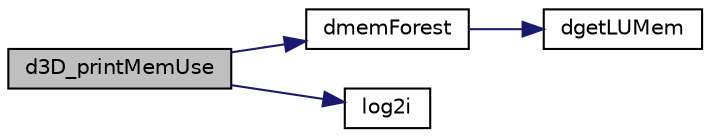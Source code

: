 digraph "d3D_printMemUse"
{
 // LATEX_PDF_SIZE
  edge [fontname="Helvetica",fontsize="10",labelfontname="Helvetica",labelfontsize="10"];
  node [fontname="Helvetica",fontsize="10",shape=record];
  rankdir="LR";
  Node1 [label="d3D_printMemUse",height=0.2,width=0.4,color="black", fillcolor="grey75", style="filled", fontcolor="black",tooltip=" "];
  Node1 -> Node2 [color="midnightblue",fontsize="10",style="solid",fontname="Helvetica"];
  Node2 [label="dmemForest",height=0.2,width=0.4,color="black", fillcolor="white", style="filled",URL="$dmemory__dist_8c.html#ab1a6f24b38bbce4c6cad8f8f0a80f8ea",tooltip=" "];
  Node2 -> Node3 [color="midnightblue",fontsize="10",style="solid",fontname="Helvetica"];
  Node3 [label="dgetLUMem",height=0.2,width=0.4,color="black", fillcolor="white", style="filled",URL="$dmemory__dist_8c.html#a5b00ba8761e2a16785182354b0db18f1",tooltip=" "];
  Node1 -> Node4 [color="midnightblue",fontsize="10",style="solid",fontname="Helvetica"];
  Node4 [label="log2i",height=0.2,width=0.4,color="black", fillcolor="white", style="filled",URL="$superlu__defs_8h.html#a136c4bd713589ca86dffdc11ae5477ea",tooltip=" "];
}
